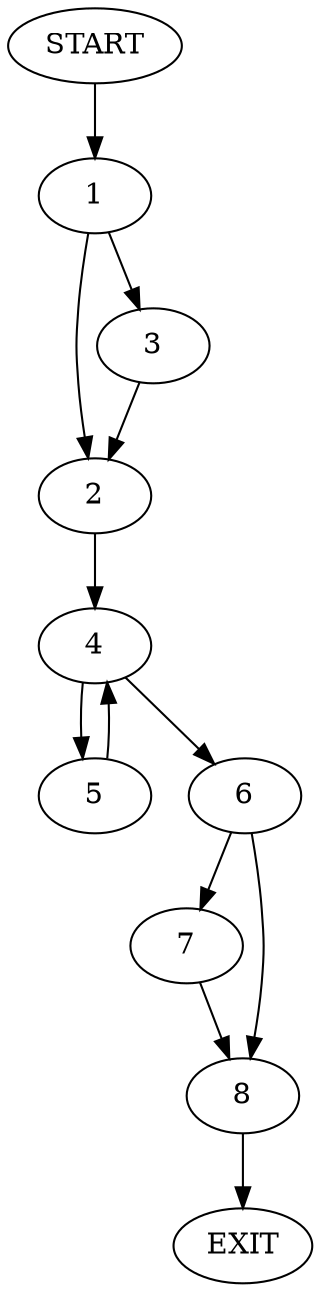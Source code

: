 digraph {
0 [label="START"]
9 [label="EXIT"]
0 -> 1
1 -> 2
1 -> 3
2 -> 4
3 -> 2
4 -> 5
4 -> 6
6 -> 7
6 -> 8
5 -> 4
7 -> 8
8 -> 9
}
